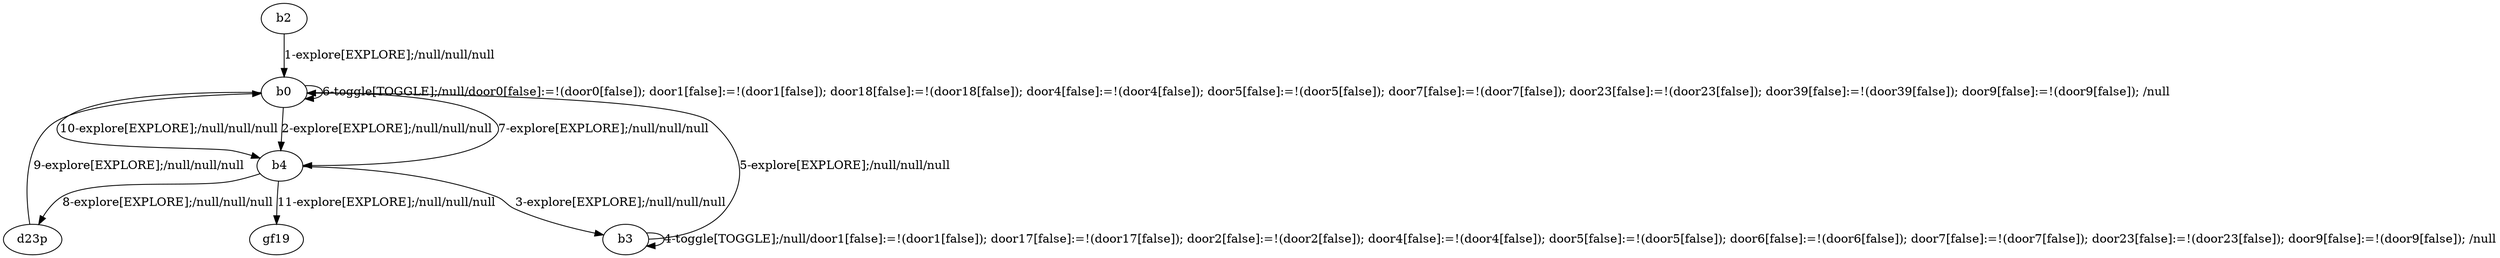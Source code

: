 # Total number of goals covered by this test: 3
# b0 --> b0
# b4 --> b3
# b4 --> d23p

digraph g {
"b2" -> "b0" [label = "1-explore[EXPLORE];/null/null/null"];
"b0" -> "b4" [label = "2-explore[EXPLORE];/null/null/null"];
"b4" -> "b3" [label = "3-explore[EXPLORE];/null/null/null"];
"b3" -> "b3" [label = "4-toggle[TOGGLE];/null/door1[false]:=!(door1[false]); door17[false]:=!(door17[false]); door2[false]:=!(door2[false]); door4[false]:=!(door4[false]); door5[false]:=!(door5[false]); door6[false]:=!(door6[false]); door7[false]:=!(door7[false]); door23[false]:=!(door23[false]); door9[false]:=!(door9[false]); /null"];
"b3" -> "b0" [label = "5-explore[EXPLORE];/null/null/null"];
"b0" -> "b0" [label = "6-toggle[TOGGLE];/null/door0[false]:=!(door0[false]); door1[false]:=!(door1[false]); door18[false]:=!(door18[false]); door4[false]:=!(door4[false]); door5[false]:=!(door5[false]); door7[false]:=!(door7[false]); door23[false]:=!(door23[false]); door39[false]:=!(door39[false]); door9[false]:=!(door9[false]); /null"];
"b0" -> "b4" [label = "7-explore[EXPLORE];/null/null/null"];
"b4" -> "d23p" [label = "8-explore[EXPLORE];/null/null/null"];
"d23p" -> "b0" [label = "9-explore[EXPLORE];/null/null/null"];
"b0" -> "b4" [label = "10-explore[EXPLORE];/null/null/null"];
"b4" -> "gf19" [label = "11-explore[EXPLORE];/null/null/null"];
}